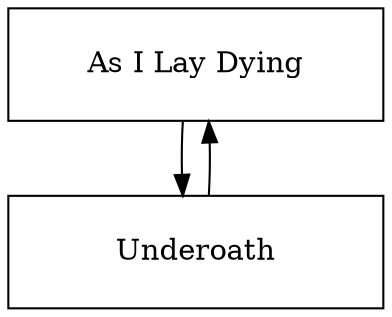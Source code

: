 digraph { 
node[shape=box, width = 2.5, height = .75 ]; 
"As I Lay Dying"->"Underoath"
"Underoath"->"As I Lay Dying"

}